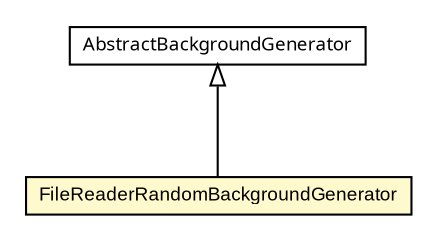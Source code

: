 #!/usr/local/bin/dot
#
# Class diagram 
# Generated by UmlGraph version 4.6 (http://www.spinellis.gr/sw/umlgraph)
#

digraph G {
	edge [fontname="arial",fontsize=10,labelfontname="arial",labelfontsize=10];
	node [fontname="arial",fontsize=10,shape=plaintext];
	// com.octo.captcha.component.image.backgroundgenerator.FileReaderRandomBackgroundGenerator
	c6151 [label=<<table border="0" cellborder="1" cellspacing="0" cellpadding="2" port="p" bgcolor="lemonChiffon" href="./FileReaderRandomBackgroundGenerator.html">
		<tr><td><table border="0" cellspacing="0" cellpadding="1">
			<tr><td> FileReaderRandomBackgroundGenerator </td></tr>
		</table></td></tr>
		</table>>, fontname="arial", fontcolor="black", fontsize=9.0];
	// com.octo.captcha.component.image.backgroundgenerator.AbstractBackgroundGenerator
	c6154 [label=<<table border="0" cellborder="1" cellspacing="0" cellpadding="2" port="p" href="./AbstractBackgroundGenerator.html">
		<tr><td><table border="0" cellspacing="0" cellpadding="1">
			<tr><td><font face="ariali"> AbstractBackgroundGenerator </font></td></tr>
		</table></td></tr>
		</table>>, fontname="arial", fontcolor="black", fontsize=9.0];
	//com.octo.captcha.component.image.backgroundgenerator.FileReaderRandomBackgroundGenerator extends com.octo.captcha.component.image.backgroundgenerator.AbstractBackgroundGenerator
	c6154:p -> c6151:p [dir=back,arrowtail=empty];
}

